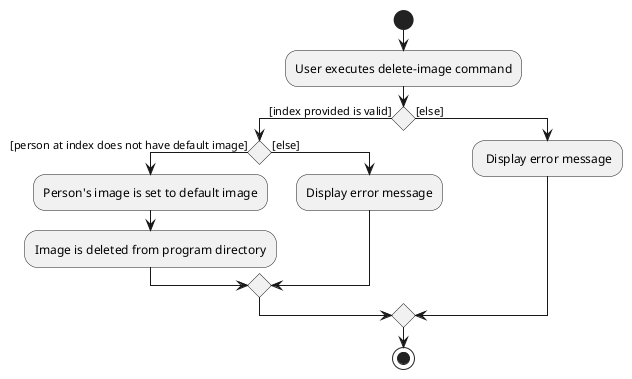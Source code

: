 @startuml
start
:User executes delete-image command;
'Since the beta syntax does not support placing the condition outside the
'diamond we place it as the true branch instead.

if () then ([index provided is valid])
    if () then ([person at index does not have default image])
    	:Person's image is set to default image;
    	:Image is deleted from program directory;
    else ([else])
    	:Display error message;
    endif
else ([else])
    : Display error message;
endif
stop
@enduml
